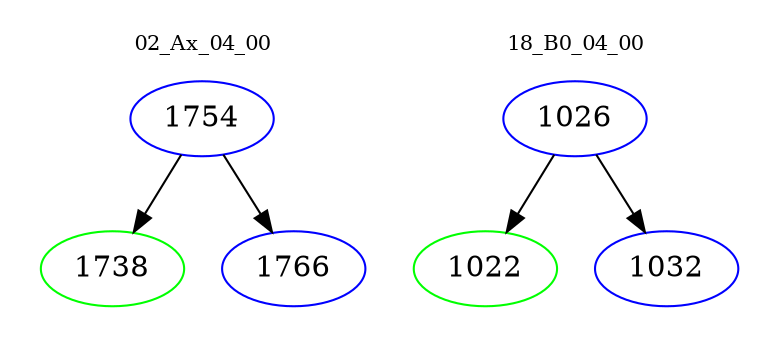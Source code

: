 digraph{
subgraph cluster_0 {
color = white
label = "02_Ax_04_00";
fontsize=10;
T0_1754 [label="1754", color="blue"]
T0_1754 -> T0_1738 [color="black"]
T0_1738 [label="1738", color="green"]
T0_1754 -> T0_1766 [color="black"]
T0_1766 [label="1766", color="blue"]
}
subgraph cluster_1 {
color = white
label = "18_B0_04_00";
fontsize=10;
T1_1026 [label="1026", color="blue"]
T1_1026 -> T1_1022 [color="black"]
T1_1022 [label="1022", color="green"]
T1_1026 -> T1_1032 [color="black"]
T1_1032 [label="1032", color="blue"]
}
}
